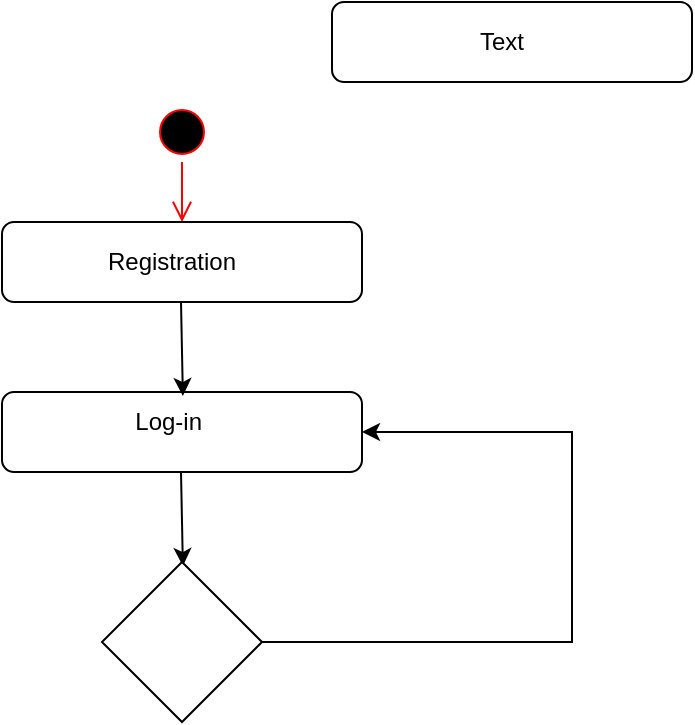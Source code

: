 <mxfile version="24.4.0" type="github">
  <diagram name="Page-1" id="NfVHVe16_3ZXJLiVByDt">
    <mxGraphModel dx="880" dy="468" grid="1" gridSize="10" guides="1" tooltips="1" connect="1" arrows="1" fold="1" page="1" pageScale="1" pageWidth="827" pageHeight="1169" math="0" shadow="0">
      <root>
        <mxCell id="0" />
        <mxCell id="1" parent="0" />
        <mxCell id="g1CvBdNcYukEIJ930ufU-1" value="" style="ellipse;html=1;shape=startState;fillColor=#000000;strokeColor=#ff0000;" parent="1" vertex="1">
          <mxGeometry x="340" y="80" width="30" height="30" as="geometry" />
        </mxCell>
        <mxCell id="g1CvBdNcYukEIJ930ufU-2" value="" style="edgeStyle=orthogonalEdgeStyle;html=1;verticalAlign=bottom;endArrow=open;endSize=8;strokeColor=#ff0000;rounded=0;" parent="1" source="g1CvBdNcYukEIJ930ufU-1" edge="1">
          <mxGeometry relative="1" as="geometry">
            <mxPoint x="355" y="140" as="targetPoint" />
          </mxGeometry>
        </mxCell>
        <mxCell id="g1CvBdNcYukEIJ930ufU-3" value="" style="rounded=1;whiteSpace=wrap;html=1;" parent="1" vertex="1">
          <mxGeometry x="265" y="140" width="180" height="40" as="geometry" />
        </mxCell>
        <mxCell id="asgD6qPL72ZVsfwPhrNI-1" value="Registration" style="text;html=1;align=center;verticalAlign=middle;whiteSpace=wrap;rounded=0;" vertex="1" parent="1">
          <mxGeometry x="320" y="145" width="60" height="30" as="geometry" />
        </mxCell>
        <mxCell id="asgD6qPL72ZVsfwPhrNI-2" value="" style="rounded=1;whiteSpace=wrap;html=1;" vertex="1" parent="1">
          <mxGeometry x="265" y="225" width="180" height="40" as="geometry" />
        </mxCell>
        <mxCell id="asgD6qPL72ZVsfwPhrNI-3" value="Log-in&amp;nbsp;" style="text;html=1;align=center;verticalAlign=middle;whiteSpace=wrap;rounded=0;" vertex="1" parent="1">
          <mxGeometry x="320" y="225" width="60" height="30" as="geometry" />
        </mxCell>
        <mxCell id="asgD6qPL72ZVsfwPhrNI-4" value="" style="rounded=1;whiteSpace=wrap;html=1;" vertex="1" parent="1">
          <mxGeometry x="430" y="30" width="180" height="40" as="geometry" />
        </mxCell>
        <mxCell id="asgD6qPL72ZVsfwPhrNI-5" value="Text" style="text;html=1;align=center;verticalAlign=middle;whiteSpace=wrap;rounded=0;" vertex="1" parent="1">
          <mxGeometry x="485" y="35" width="60" height="30" as="geometry" />
        </mxCell>
        <mxCell id="asgD6qPL72ZVsfwPhrNI-6" value="" style="endArrow=classic;html=1;rounded=0;exitX=0.467;exitY=0.95;exitDx=0;exitDy=0;entryX=0.5;entryY=0;entryDx=0;entryDy=0;exitPerimeter=0;" edge="1" parent="1">
          <mxGeometry width="50" height="50" relative="1" as="geometry">
            <mxPoint x="354.5" y="180" as="sourcePoint" />
            <mxPoint x="355.44" y="227" as="targetPoint" />
          </mxGeometry>
        </mxCell>
        <mxCell id="asgD6qPL72ZVsfwPhrNI-7" value="" style="endArrow=classic;html=1;rounded=0;exitX=0.467;exitY=0.95;exitDx=0;exitDy=0;entryX=0.5;entryY=0;entryDx=0;entryDy=0;exitPerimeter=0;" edge="1" parent="1">
          <mxGeometry width="50" height="50" relative="1" as="geometry">
            <mxPoint x="354.5" y="265" as="sourcePoint" />
            <mxPoint x="355.44" y="312" as="targetPoint" />
          </mxGeometry>
        </mxCell>
        <mxCell id="asgD6qPL72ZVsfwPhrNI-8" value="" style="rhombus;whiteSpace=wrap;html=1;" vertex="1" parent="1">
          <mxGeometry x="315" y="310" width="80" height="80" as="geometry" />
        </mxCell>
        <mxCell id="asgD6qPL72ZVsfwPhrNI-9" value="" style="endArrow=classic;html=1;rounded=0;exitX=1;exitY=0.5;exitDx=0;exitDy=0;entryX=1;entryY=0.5;entryDx=0;entryDy=0;" edge="1" parent="1" source="asgD6qPL72ZVsfwPhrNI-8" target="asgD6qPL72ZVsfwPhrNI-2">
          <mxGeometry width="50" height="50" relative="1" as="geometry">
            <mxPoint x="420" y="350" as="sourcePoint" />
            <mxPoint x="530" y="350" as="targetPoint" />
            <Array as="points">
              <mxPoint x="550" y="350" />
              <mxPoint x="550" y="245" />
            </Array>
          </mxGeometry>
        </mxCell>
      </root>
    </mxGraphModel>
  </diagram>
</mxfile>
